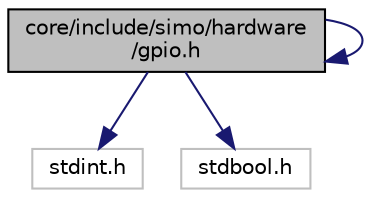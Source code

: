 digraph "core/include/simo/hardware/gpio.h"
{
 // LATEX_PDF_SIZE
  edge [fontname="Helvetica",fontsize="10",labelfontname="Helvetica",labelfontsize="10"];
  node [fontname="Helvetica",fontsize="10",shape=record];
  Node1 [label="core/include/simo/hardware\l/gpio.h",height=0.2,width=0.4,color="black", fillcolor="grey75", style="filled", fontcolor="black",tooltip="Capa de hardware para manejor de puerto GPIO del micro."];
  Node1 -> Node2 [color="midnightblue",fontsize="10",style="solid"];
  Node2 [label="stdint.h",height=0.2,width=0.4,color="grey75", fillcolor="white", style="filled",tooltip=" "];
  Node1 -> Node3 [color="midnightblue",fontsize="10",style="solid"];
  Node3 [label="stdbool.h",height=0.2,width=0.4,color="grey75", fillcolor="white", style="filled",tooltip=" "];
  Node1 -> Node1 [color="midnightblue",fontsize="10",style="solid"];
}
